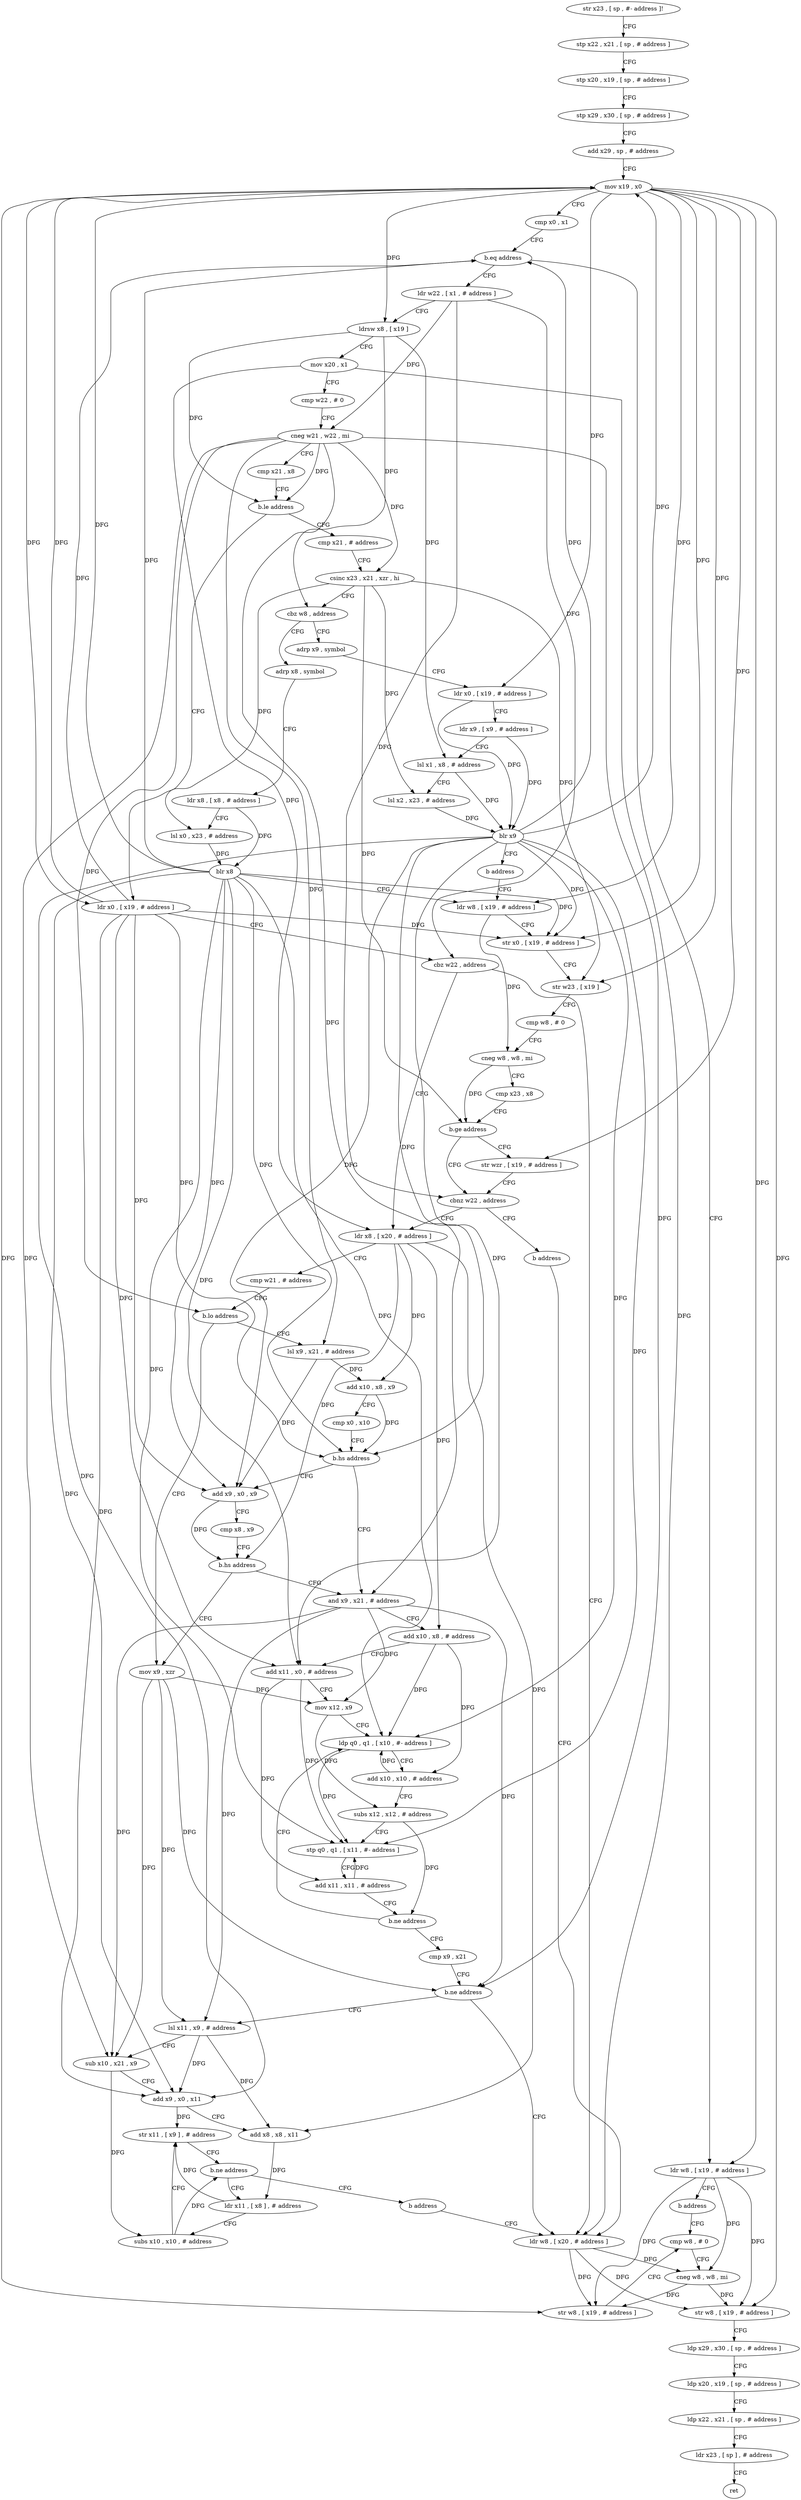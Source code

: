 digraph "func" {
"4231908" [label = "str x23 , [ sp , #- address ]!" ]
"4231912" [label = "stp x22 , x21 , [ sp , # address ]" ]
"4231916" [label = "stp x20 , x19 , [ sp , # address ]" ]
"4231920" [label = "stp x29 , x30 , [ sp , # address ]" ]
"4231924" [label = "add x29 , sp , # address" ]
"4231928" [label = "mov x19 , x0" ]
"4231932" [label = "cmp x0 , x1" ]
"4231936" [label = "b.eq address" ]
"4232008" [label = "ldr w8 , [ x19 , # address ]" ]
"4231940" [label = "ldr w22 , [ x1 , # address ]" ]
"4232012" [label = "b address" ]
"4232216" [label = "cmp w8 , # 0" ]
"4231944" [label = "ldrsw x8 , [ x19 ]" ]
"4231948" [label = "mov x20 , x1" ]
"4231952" [label = "cmp w22 , # 0" ]
"4231956" [label = "cneg w21 , w22 , mi" ]
"4231960" [label = "cmp x21 , x8" ]
"4231964" [label = "b.le address" ]
"4232016" [label = "ldr x0 , [ x19 , # address ]" ]
"4231968" [label = "cmp x21 , # address" ]
"4232220" [label = "cneg w8 , w8 , mi" ]
"4232224" [label = "str w8 , [ x19 , # address ]" ]
"4232228" [label = "ldp x29 , x30 , [ sp , # address ]" ]
"4232232" [label = "ldp x20 , x19 , [ sp , # address ]" ]
"4232236" [label = "ldp x22 , x21 , [ sp , # address ]" ]
"4232240" [label = "ldr x23 , [ sp ] , # address" ]
"4232244" [label = "ret" ]
"4232020" [label = "cbz w22 , address" ]
"4232208" [label = "ldr w8 , [ x20 , # address ]" ]
"4232024" [label = "ldr x8 , [ x20 , # address ]" ]
"4231972" [label = "csinc x23 , x21 , xzr , hi" ]
"4231976" [label = "cbz w8 , address" ]
"4232104" [label = "adrp x8 , symbol" ]
"4231980" [label = "adrp x9 , symbol" ]
"4232212" [label = "str w8 , [ x19 , # address ]" ]
"4232028" [label = "cmp w21 , # address" ]
"4232032" [label = "b.lo address" ]
"4232064" [label = "mov x9 , xzr" ]
"4232036" [label = "lsl x9 , x21 , # address" ]
"4232108" [label = "ldr x8 , [ x8 , # address ]" ]
"4232112" [label = "lsl x0 , x23 , # address" ]
"4232116" [label = "blr x8" ]
"4232120" [label = "ldr w8 , [ x19 , # address ]" ]
"4231984" [label = "ldr x0 , [ x19 , # address ]" ]
"4231988" [label = "ldr x9 , [ x9 , # address ]" ]
"4231992" [label = "lsl x1 , x8 , # address" ]
"4231996" [label = "lsl x2 , x23 , # address" ]
"4232000" [label = "blr x9" ]
"4232004" [label = "b address" ]
"4232068" [label = "lsl x11 , x9 , # address" ]
"4232040" [label = "add x10 , x8 , x9" ]
"4232044" [label = "cmp x0 , x10" ]
"4232048" [label = "b.hs address" ]
"4232160" [label = "and x9 , x21 , # address" ]
"4232052" [label = "add x9 , x0 , x9" ]
"4232152" [label = "cbnz w22 , address" ]
"4232156" [label = "b address" ]
"4232148" [label = "str wzr , [ x19 , # address ]" ]
"4232124" [label = "str x0 , [ x19 , # address ]" ]
"4232128" [label = "str w23 , [ x19 ]" ]
"4232132" [label = "cmp w8 , # 0" ]
"4232136" [label = "cneg w8 , w8 , mi" ]
"4232140" [label = "cmp x23 , x8" ]
"4232144" [label = "b.ge address" ]
"4232084" [label = "ldr x11 , [ x8 ] , # address" ]
"4232088" [label = "subs x10 , x10 , # address" ]
"4232092" [label = "str x11 , [ x9 ] , # address" ]
"4232096" [label = "b.ne address" ]
"4232100" [label = "b address" ]
"4232164" [label = "add x10 , x8 , # address" ]
"4232168" [label = "add x11 , x0 , # address" ]
"4232172" [label = "mov x12 , x9" ]
"4232176" [label = "ldp q0 , q1 , [ x10 , #- address ]" ]
"4232056" [label = "cmp x8 , x9" ]
"4232060" [label = "b.hs address" ]
"4232180" [label = "add x10 , x10 , # address" ]
"4232184" [label = "subs x12 , x12 , # address" ]
"4232188" [label = "stp q0 , q1 , [ x11 , #- address ]" ]
"4232192" [label = "add x11 , x11 , # address" ]
"4232196" [label = "b.ne address" ]
"4232200" [label = "cmp x9 , x21" ]
"4232204" [label = "b.ne address" ]
"4232072" [label = "sub x10 , x21 , x9" ]
"4232076" [label = "add x9 , x0 , x11" ]
"4232080" [label = "add x8 , x8 , x11" ]
"4231908" -> "4231912" [ label = "CFG" ]
"4231912" -> "4231916" [ label = "CFG" ]
"4231916" -> "4231920" [ label = "CFG" ]
"4231920" -> "4231924" [ label = "CFG" ]
"4231924" -> "4231928" [ label = "CFG" ]
"4231928" -> "4231932" [ label = "CFG" ]
"4231928" -> "4232008" [ label = "DFG" ]
"4231928" -> "4231944" [ label = "DFG" ]
"4231928" -> "4232224" [ label = "DFG" ]
"4231928" -> "4232016" [ label = "DFG" ]
"4231928" -> "4232212" [ label = "DFG" ]
"4231928" -> "4231984" [ label = "DFG" ]
"4231928" -> "4232120" [ label = "DFG" ]
"4231928" -> "4232124" [ label = "DFG" ]
"4231928" -> "4232128" [ label = "DFG" ]
"4231928" -> "4232148" [ label = "DFG" ]
"4231932" -> "4231936" [ label = "CFG" ]
"4231936" -> "4232008" [ label = "CFG" ]
"4231936" -> "4231940" [ label = "CFG" ]
"4232008" -> "4232012" [ label = "CFG" ]
"4232008" -> "4232220" [ label = "DFG" ]
"4232008" -> "4232224" [ label = "DFG" ]
"4232008" -> "4232212" [ label = "DFG" ]
"4231940" -> "4231944" [ label = "CFG" ]
"4231940" -> "4231956" [ label = "DFG" ]
"4231940" -> "4232020" [ label = "DFG" ]
"4231940" -> "4232152" [ label = "DFG" ]
"4232012" -> "4232216" [ label = "CFG" ]
"4232216" -> "4232220" [ label = "CFG" ]
"4231944" -> "4231948" [ label = "CFG" ]
"4231944" -> "4231964" [ label = "DFG" ]
"4231944" -> "4231976" [ label = "DFG" ]
"4231944" -> "4231992" [ label = "DFG" ]
"4231948" -> "4231952" [ label = "CFG" ]
"4231948" -> "4232208" [ label = "DFG" ]
"4231948" -> "4232024" [ label = "DFG" ]
"4231952" -> "4231956" [ label = "CFG" ]
"4231956" -> "4231960" [ label = "CFG" ]
"4231956" -> "4231964" [ label = "DFG" ]
"4231956" -> "4231972" [ label = "DFG" ]
"4231956" -> "4232032" [ label = "DFG" ]
"4231956" -> "4232036" [ label = "DFG" ]
"4231956" -> "4232072" [ label = "DFG" ]
"4231956" -> "4232160" [ label = "DFG" ]
"4231956" -> "4232204" [ label = "DFG" ]
"4231960" -> "4231964" [ label = "CFG" ]
"4231964" -> "4232016" [ label = "CFG" ]
"4231964" -> "4231968" [ label = "CFG" ]
"4232016" -> "4232020" [ label = "CFG" ]
"4232016" -> "4231928" [ label = "DFG" ]
"4232016" -> "4231936" [ label = "DFG" ]
"4232016" -> "4232048" [ label = "DFG" ]
"4232016" -> "4232076" [ label = "DFG" ]
"4232016" -> "4232168" [ label = "DFG" ]
"4232016" -> "4232052" [ label = "DFG" ]
"4232016" -> "4232124" [ label = "DFG" ]
"4231968" -> "4231972" [ label = "CFG" ]
"4232220" -> "4232224" [ label = "DFG" ]
"4232220" -> "4232212" [ label = "DFG" ]
"4232224" -> "4232228" [ label = "CFG" ]
"4232228" -> "4232232" [ label = "CFG" ]
"4232232" -> "4232236" [ label = "CFG" ]
"4232236" -> "4232240" [ label = "CFG" ]
"4232240" -> "4232244" [ label = "CFG" ]
"4232020" -> "4232208" [ label = "CFG" ]
"4232020" -> "4232024" [ label = "CFG" ]
"4232208" -> "4232212" [ label = "DFG" ]
"4232208" -> "4232220" [ label = "DFG" ]
"4232208" -> "4232224" [ label = "DFG" ]
"4232024" -> "4232028" [ label = "CFG" ]
"4232024" -> "4232040" [ label = "DFG" ]
"4232024" -> "4232080" [ label = "DFG" ]
"4232024" -> "4232164" [ label = "DFG" ]
"4232024" -> "4232060" [ label = "DFG" ]
"4231972" -> "4231976" [ label = "CFG" ]
"4231972" -> "4232112" [ label = "DFG" ]
"4231972" -> "4231996" [ label = "DFG" ]
"4231972" -> "4232128" [ label = "DFG" ]
"4231972" -> "4232144" [ label = "DFG" ]
"4231976" -> "4232104" [ label = "CFG" ]
"4231976" -> "4231980" [ label = "CFG" ]
"4232104" -> "4232108" [ label = "CFG" ]
"4231980" -> "4231984" [ label = "CFG" ]
"4232212" -> "4232216" [ label = "CFG" ]
"4232028" -> "4232032" [ label = "CFG" ]
"4232032" -> "4232064" [ label = "CFG" ]
"4232032" -> "4232036" [ label = "CFG" ]
"4232064" -> "4232068" [ label = "DFG" ]
"4232064" -> "4232072" [ label = "DFG" ]
"4232064" -> "4232172" [ label = "DFG" ]
"4232064" -> "4232204" [ label = "DFG" ]
"4232036" -> "4232040" [ label = "DFG" ]
"4232036" -> "4232052" [ label = "DFG" ]
"4232108" -> "4232112" [ label = "CFG" ]
"4232108" -> "4232116" [ label = "DFG" ]
"4232112" -> "4232116" [ label = "DFG" ]
"4232116" -> "4232120" [ label = "CFG" ]
"4232116" -> "4231928" [ label = "DFG" ]
"4232116" -> "4232168" [ label = "DFG" ]
"4232116" -> "4231936" [ label = "DFG" ]
"4232116" -> "4232048" [ label = "DFG" ]
"4232116" -> "4232076" [ label = "DFG" ]
"4232116" -> "4232052" [ label = "DFG" ]
"4232116" -> "4232124" [ label = "DFG" ]
"4232116" -> "4232176" [ label = "DFG" ]
"4232116" -> "4232188" [ label = "DFG" ]
"4232120" -> "4232124" [ label = "CFG" ]
"4232120" -> "4232136" [ label = "DFG" ]
"4231984" -> "4231988" [ label = "CFG" ]
"4231984" -> "4232000" [ label = "DFG" ]
"4231988" -> "4231992" [ label = "CFG" ]
"4231988" -> "4232000" [ label = "DFG" ]
"4231992" -> "4231996" [ label = "CFG" ]
"4231992" -> "4232000" [ label = "DFG" ]
"4231996" -> "4232000" [ label = "DFG" ]
"4232000" -> "4232004" [ label = "CFG" ]
"4232000" -> "4231928" [ label = "DFG" ]
"4232000" -> "4232168" [ label = "DFG" ]
"4232000" -> "4231936" [ label = "DFG" ]
"4232000" -> "4232048" [ label = "DFG" ]
"4232000" -> "4232076" [ label = "DFG" ]
"4232000" -> "4232052" [ label = "DFG" ]
"4232000" -> "4232124" [ label = "DFG" ]
"4232000" -> "4232176" [ label = "DFG" ]
"4232000" -> "4232188" [ label = "DFG" ]
"4232004" -> "4232120" [ label = "CFG" ]
"4232068" -> "4232072" [ label = "CFG" ]
"4232068" -> "4232076" [ label = "DFG" ]
"4232068" -> "4232080" [ label = "DFG" ]
"4232040" -> "4232044" [ label = "CFG" ]
"4232040" -> "4232048" [ label = "DFG" ]
"4232044" -> "4232048" [ label = "CFG" ]
"4232048" -> "4232160" [ label = "CFG" ]
"4232048" -> "4232052" [ label = "CFG" ]
"4232160" -> "4232164" [ label = "CFG" ]
"4232160" -> "4232068" [ label = "DFG" ]
"4232160" -> "4232072" [ label = "DFG" ]
"4232160" -> "4232172" [ label = "DFG" ]
"4232160" -> "4232204" [ label = "DFG" ]
"4232052" -> "4232056" [ label = "CFG" ]
"4232052" -> "4232060" [ label = "DFG" ]
"4232152" -> "4232024" [ label = "CFG" ]
"4232152" -> "4232156" [ label = "CFG" ]
"4232156" -> "4232208" [ label = "CFG" ]
"4232148" -> "4232152" [ label = "CFG" ]
"4232124" -> "4232128" [ label = "CFG" ]
"4232128" -> "4232132" [ label = "CFG" ]
"4232132" -> "4232136" [ label = "CFG" ]
"4232136" -> "4232140" [ label = "CFG" ]
"4232136" -> "4232144" [ label = "DFG" ]
"4232140" -> "4232144" [ label = "CFG" ]
"4232144" -> "4232152" [ label = "CFG" ]
"4232144" -> "4232148" [ label = "CFG" ]
"4232084" -> "4232088" [ label = "CFG" ]
"4232084" -> "4232092" [ label = "DFG" ]
"4232088" -> "4232092" [ label = "CFG" ]
"4232088" -> "4232096" [ label = "DFG" ]
"4232092" -> "4232096" [ label = "CFG" ]
"4232096" -> "4232084" [ label = "CFG" ]
"4232096" -> "4232100" [ label = "CFG" ]
"4232100" -> "4232208" [ label = "CFG" ]
"4232164" -> "4232168" [ label = "CFG" ]
"4232164" -> "4232176" [ label = "DFG" ]
"4232164" -> "4232180" [ label = "DFG" ]
"4232168" -> "4232172" [ label = "CFG" ]
"4232168" -> "4232188" [ label = "DFG" ]
"4232168" -> "4232192" [ label = "DFG" ]
"4232172" -> "4232176" [ label = "CFG" ]
"4232172" -> "4232184" [ label = "DFG" ]
"4232176" -> "4232180" [ label = "CFG" ]
"4232176" -> "4232188" [ label = "DFG" ]
"4232056" -> "4232060" [ label = "CFG" ]
"4232060" -> "4232160" [ label = "CFG" ]
"4232060" -> "4232064" [ label = "CFG" ]
"4232180" -> "4232184" [ label = "CFG" ]
"4232180" -> "4232176" [ label = "DFG" ]
"4232184" -> "4232188" [ label = "CFG" ]
"4232184" -> "4232196" [ label = "DFG" ]
"4232188" -> "4232192" [ label = "CFG" ]
"4232192" -> "4232196" [ label = "CFG" ]
"4232192" -> "4232188" [ label = "DFG" ]
"4232196" -> "4232176" [ label = "CFG" ]
"4232196" -> "4232200" [ label = "CFG" ]
"4232200" -> "4232204" [ label = "CFG" ]
"4232204" -> "4232068" [ label = "CFG" ]
"4232204" -> "4232208" [ label = "CFG" ]
"4232072" -> "4232076" [ label = "CFG" ]
"4232072" -> "4232088" [ label = "DFG" ]
"4232076" -> "4232080" [ label = "CFG" ]
"4232076" -> "4232092" [ label = "DFG" ]
"4232080" -> "4232084" [ label = "DFG" ]
}
